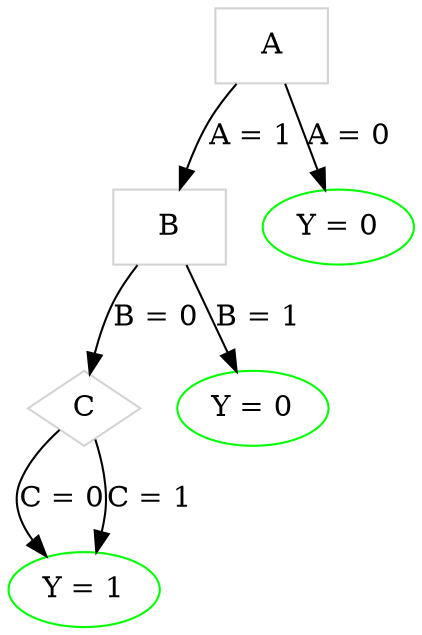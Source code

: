 digraph {
	A [color=lightgrey shape=box]
	B [color=lightgrey shape=box]
	C [color=lightgrey shape=diamond]
	Y0A [label="Y = 0" color=green shape=ellipse]
	Y1C [label="Y = 1" color=green shape=ellipse]
	Y0B [label="Y = 0" color=green shape=ellipse]
	A -> Y0A [label="A = 0"]
	A -> B [label="A = 1"]
	B -> C [label="B = 0"]
	B -> Y0B [label="B = 1"]
	C -> Y1C [label="C = 0"]
	C -> Y1C [label="C = 1"]
}

